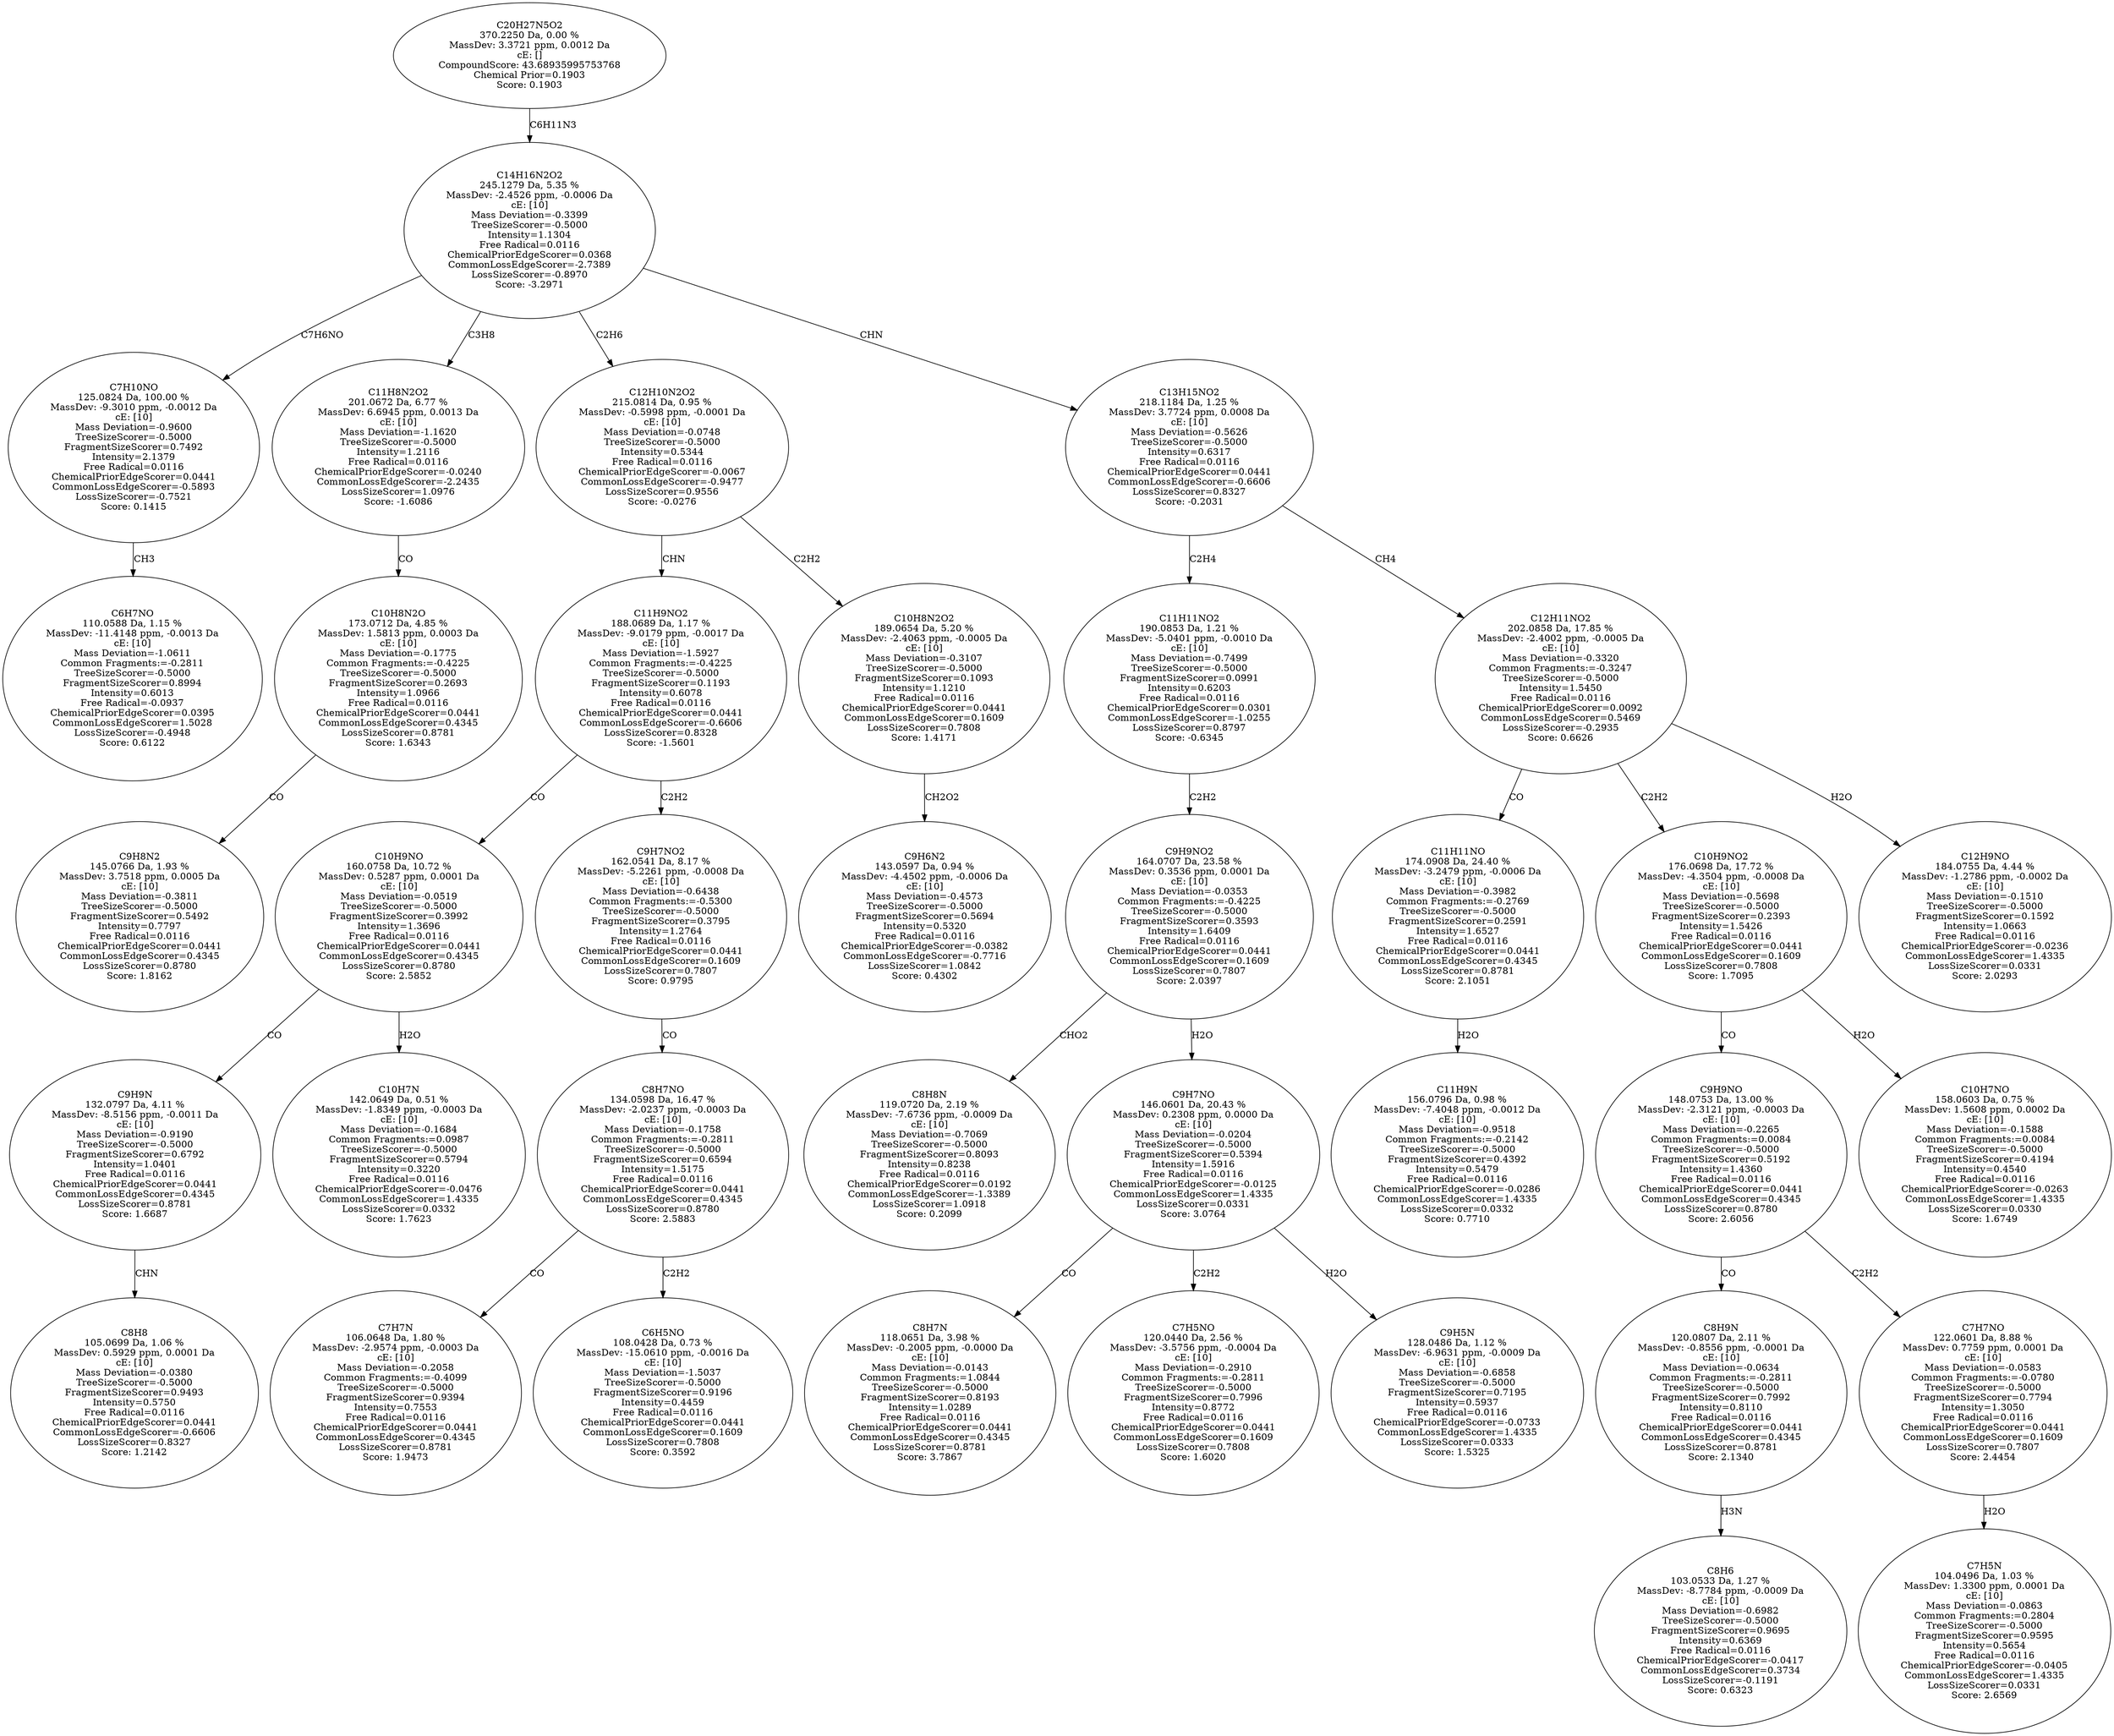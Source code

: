 strict digraph {
v1 [label="C6H7NO\n110.0588 Da, 1.15 %\nMassDev: -11.4148 ppm, -0.0013 Da\ncE: [10]\nMass Deviation=-1.0611\nCommon Fragments:=-0.2811\nTreeSizeScorer=-0.5000\nFragmentSizeScorer=0.8994\nIntensity=0.6013\nFree Radical=-0.0937\nChemicalPriorEdgeScorer=0.0395\nCommonLossEdgeScorer=1.5028\nLossSizeScorer=-0.4948\nScore: 0.6122"];
v2 [label="C7H10NO\n125.0824 Da, 100.00 %\nMassDev: -9.3010 ppm, -0.0012 Da\ncE: [10]\nMass Deviation=-0.9600\nTreeSizeScorer=-0.5000\nFragmentSizeScorer=0.7492\nIntensity=2.1379\nFree Radical=0.0116\nChemicalPriorEdgeScorer=0.0441\nCommonLossEdgeScorer=-0.5893\nLossSizeScorer=-0.7521\nScore: 0.1415"];
v3 [label="C9H8N2\n145.0766 Da, 1.93 %\nMassDev: 3.7518 ppm, 0.0005 Da\ncE: [10]\nMass Deviation=-0.3811\nTreeSizeScorer=-0.5000\nFragmentSizeScorer=0.5492\nIntensity=0.7797\nFree Radical=0.0116\nChemicalPriorEdgeScorer=0.0441\nCommonLossEdgeScorer=0.4345\nLossSizeScorer=0.8780\nScore: 1.8162"];
v4 [label="C10H8N2O\n173.0712 Da, 4.85 %\nMassDev: 1.5813 ppm, 0.0003 Da\ncE: [10]\nMass Deviation=-0.1775\nCommon Fragments:=-0.4225\nTreeSizeScorer=-0.5000\nFragmentSizeScorer=0.2693\nIntensity=1.0966\nFree Radical=0.0116\nChemicalPriorEdgeScorer=0.0441\nCommonLossEdgeScorer=0.4345\nLossSizeScorer=0.8781\nScore: 1.6343"];
v5 [label="C11H8N2O2\n201.0672 Da, 6.77 %\nMassDev: 6.6945 ppm, 0.0013 Da\ncE: [10]\nMass Deviation=-1.1620\nTreeSizeScorer=-0.5000\nIntensity=1.2116\nFree Radical=0.0116\nChemicalPriorEdgeScorer=-0.0240\nCommonLossEdgeScorer=-2.2435\nLossSizeScorer=1.0976\nScore: -1.6086"];
v6 [label="C8H8\n105.0699 Da, 1.06 %\nMassDev: 0.5929 ppm, 0.0001 Da\ncE: [10]\nMass Deviation=-0.0380\nTreeSizeScorer=-0.5000\nFragmentSizeScorer=0.9493\nIntensity=0.5750\nFree Radical=0.0116\nChemicalPriorEdgeScorer=0.0441\nCommonLossEdgeScorer=-0.6606\nLossSizeScorer=0.8327\nScore: 1.2142"];
v7 [label="C9H9N\n132.0797 Da, 4.11 %\nMassDev: -8.5156 ppm, -0.0011 Da\ncE: [10]\nMass Deviation=-0.9190\nTreeSizeScorer=-0.5000\nFragmentSizeScorer=0.6792\nIntensity=1.0401\nFree Radical=0.0116\nChemicalPriorEdgeScorer=0.0441\nCommonLossEdgeScorer=0.4345\nLossSizeScorer=0.8781\nScore: 1.6687"];
v8 [label="C10H7N\n142.0649 Da, 0.51 %\nMassDev: -1.8349 ppm, -0.0003 Da\ncE: [10]\nMass Deviation=-0.1684\nCommon Fragments:=0.0987\nTreeSizeScorer=-0.5000\nFragmentSizeScorer=0.5794\nIntensity=0.3220\nFree Radical=0.0116\nChemicalPriorEdgeScorer=-0.0476\nCommonLossEdgeScorer=1.4335\nLossSizeScorer=0.0332\nScore: 1.7623"];
v9 [label="C10H9NO\n160.0758 Da, 10.72 %\nMassDev: 0.5287 ppm, 0.0001 Da\ncE: [10]\nMass Deviation=-0.0519\nTreeSizeScorer=-0.5000\nFragmentSizeScorer=0.3992\nIntensity=1.3696\nFree Radical=0.0116\nChemicalPriorEdgeScorer=0.0441\nCommonLossEdgeScorer=0.4345\nLossSizeScorer=0.8780\nScore: 2.5852"];
v10 [label="C7H7N\n106.0648 Da, 1.80 %\nMassDev: -2.9574 ppm, -0.0003 Da\ncE: [10]\nMass Deviation=-0.2058\nCommon Fragments:=-0.4099\nTreeSizeScorer=-0.5000\nFragmentSizeScorer=0.9394\nIntensity=0.7553\nFree Radical=0.0116\nChemicalPriorEdgeScorer=0.0441\nCommonLossEdgeScorer=0.4345\nLossSizeScorer=0.8781\nScore: 1.9473"];
v11 [label="C6H5NO\n108.0428 Da, 0.73 %\nMassDev: -15.0610 ppm, -0.0016 Da\ncE: [10]\nMass Deviation=-1.5037\nTreeSizeScorer=-0.5000\nFragmentSizeScorer=0.9196\nIntensity=0.4459\nFree Radical=0.0116\nChemicalPriorEdgeScorer=0.0441\nCommonLossEdgeScorer=0.1609\nLossSizeScorer=0.7808\nScore: 0.3592"];
v12 [label="C8H7NO\n134.0598 Da, 16.47 %\nMassDev: -2.0237 ppm, -0.0003 Da\ncE: [10]\nMass Deviation=-0.1758\nCommon Fragments:=-0.2811\nTreeSizeScorer=-0.5000\nFragmentSizeScorer=0.6594\nIntensity=1.5175\nFree Radical=0.0116\nChemicalPriorEdgeScorer=0.0441\nCommonLossEdgeScorer=0.4345\nLossSizeScorer=0.8780\nScore: 2.5883"];
v13 [label="C9H7NO2\n162.0541 Da, 8.17 %\nMassDev: -5.2261 ppm, -0.0008 Da\ncE: [10]\nMass Deviation=-0.6438\nCommon Fragments:=-0.5300\nTreeSizeScorer=-0.5000\nFragmentSizeScorer=0.3795\nIntensity=1.2764\nFree Radical=0.0116\nChemicalPriorEdgeScorer=0.0441\nCommonLossEdgeScorer=0.1609\nLossSizeScorer=0.7807\nScore: 0.9795"];
v14 [label="C11H9NO2\n188.0689 Da, 1.17 %\nMassDev: -9.0179 ppm, -0.0017 Da\ncE: [10]\nMass Deviation=-1.5927\nCommon Fragments:=-0.4225\nTreeSizeScorer=-0.5000\nFragmentSizeScorer=0.1193\nIntensity=0.6078\nFree Radical=0.0116\nChemicalPriorEdgeScorer=0.0441\nCommonLossEdgeScorer=-0.6606\nLossSizeScorer=0.8328\nScore: -1.5601"];
v15 [label="C9H6N2\n143.0597 Da, 0.94 %\nMassDev: -4.4502 ppm, -0.0006 Da\ncE: [10]\nMass Deviation=-0.4573\nTreeSizeScorer=-0.5000\nFragmentSizeScorer=0.5694\nIntensity=0.5320\nFree Radical=0.0116\nChemicalPriorEdgeScorer=-0.0382\nCommonLossEdgeScorer=-0.7716\nLossSizeScorer=1.0842\nScore: 0.4302"];
v16 [label="C10H8N2O2\n189.0654 Da, 5.20 %\nMassDev: -2.4063 ppm, -0.0005 Da\ncE: [10]\nMass Deviation=-0.3107\nTreeSizeScorer=-0.5000\nFragmentSizeScorer=0.1093\nIntensity=1.1210\nFree Radical=0.0116\nChemicalPriorEdgeScorer=0.0441\nCommonLossEdgeScorer=0.1609\nLossSizeScorer=0.7808\nScore: 1.4171"];
v17 [label="C12H10N2O2\n215.0814 Da, 0.95 %\nMassDev: -0.5998 ppm, -0.0001 Da\ncE: [10]\nMass Deviation=-0.0748\nTreeSizeScorer=-0.5000\nIntensity=0.5344\nFree Radical=0.0116\nChemicalPriorEdgeScorer=-0.0067\nCommonLossEdgeScorer=-0.9477\nLossSizeScorer=0.9556\nScore: -0.0276"];
v18 [label="C8H8N\n119.0720 Da, 2.19 %\nMassDev: -7.6736 ppm, -0.0009 Da\ncE: [10]\nMass Deviation=-0.7069\nTreeSizeScorer=-0.5000\nFragmentSizeScorer=0.8093\nIntensity=0.8238\nFree Radical=0.0116\nChemicalPriorEdgeScorer=0.0192\nCommonLossEdgeScorer=-1.3389\nLossSizeScorer=1.0918\nScore: 0.2099"];
v19 [label="C8H7N\n118.0651 Da, 3.98 %\nMassDev: -0.2005 ppm, -0.0000 Da\ncE: [10]\nMass Deviation=-0.0143\nCommon Fragments:=1.0844\nTreeSizeScorer=-0.5000\nFragmentSizeScorer=0.8193\nIntensity=1.0289\nFree Radical=0.0116\nChemicalPriorEdgeScorer=0.0441\nCommonLossEdgeScorer=0.4345\nLossSizeScorer=0.8781\nScore: 3.7867"];
v20 [label="C7H5NO\n120.0440 Da, 2.56 %\nMassDev: -3.5756 ppm, -0.0004 Da\ncE: [10]\nMass Deviation=-0.2910\nCommon Fragments:=-0.2811\nTreeSizeScorer=-0.5000\nFragmentSizeScorer=0.7996\nIntensity=0.8772\nFree Radical=0.0116\nChemicalPriorEdgeScorer=0.0441\nCommonLossEdgeScorer=0.1609\nLossSizeScorer=0.7808\nScore: 1.6020"];
v21 [label="C9H5N\n128.0486 Da, 1.12 %\nMassDev: -6.9631 ppm, -0.0009 Da\ncE: [10]\nMass Deviation=-0.6858\nTreeSizeScorer=-0.5000\nFragmentSizeScorer=0.7195\nIntensity=0.5937\nFree Radical=0.0116\nChemicalPriorEdgeScorer=-0.0733\nCommonLossEdgeScorer=1.4335\nLossSizeScorer=0.0333\nScore: 1.5325"];
v22 [label="C9H7NO\n146.0601 Da, 20.43 %\nMassDev: 0.2308 ppm, 0.0000 Da\ncE: [10]\nMass Deviation=-0.0204\nTreeSizeScorer=-0.5000\nFragmentSizeScorer=0.5394\nIntensity=1.5916\nFree Radical=0.0116\nChemicalPriorEdgeScorer=-0.0125\nCommonLossEdgeScorer=1.4335\nLossSizeScorer=0.0331\nScore: 3.0764"];
v23 [label="C9H9NO2\n164.0707 Da, 23.58 %\nMassDev: 0.3536 ppm, 0.0001 Da\ncE: [10]\nMass Deviation=-0.0353\nCommon Fragments:=-0.4225\nTreeSizeScorer=-0.5000\nFragmentSizeScorer=0.3593\nIntensity=1.6409\nFree Radical=0.0116\nChemicalPriorEdgeScorer=0.0441\nCommonLossEdgeScorer=0.1609\nLossSizeScorer=0.7807\nScore: 2.0397"];
v24 [label="C11H11NO2\n190.0853 Da, 1.21 %\nMassDev: -5.0401 ppm, -0.0010 Da\ncE: [10]\nMass Deviation=-0.7499\nTreeSizeScorer=-0.5000\nFragmentSizeScorer=0.0991\nIntensity=0.6203\nFree Radical=0.0116\nChemicalPriorEdgeScorer=0.0301\nCommonLossEdgeScorer=-1.0255\nLossSizeScorer=0.8797\nScore: -0.6345"];
v25 [label="C11H9N\n156.0796 Da, 0.98 %\nMassDev: -7.4048 ppm, -0.0012 Da\ncE: [10]\nMass Deviation=-0.9518\nCommon Fragments:=-0.2142\nTreeSizeScorer=-0.5000\nFragmentSizeScorer=0.4392\nIntensity=0.5479\nFree Radical=0.0116\nChemicalPriorEdgeScorer=-0.0286\nCommonLossEdgeScorer=1.4335\nLossSizeScorer=0.0332\nScore: 0.7710"];
v26 [label="C11H11NO\n174.0908 Da, 24.40 %\nMassDev: -3.2479 ppm, -0.0006 Da\ncE: [10]\nMass Deviation=-0.3982\nCommon Fragments:=-0.2769\nTreeSizeScorer=-0.5000\nFragmentSizeScorer=0.2591\nIntensity=1.6527\nFree Radical=0.0116\nChemicalPriorEdgeScorer=0.0441\nCommonLossEdgeScorer=0.4345\nLossSizeScorer=0.8781\nScore: 2.1051"];
v27 [label="C8H6\n103.0533 Da, 1.27 %\nMassDev: -8.7784 ppm, -0.0009 Da\ncE: [10]\nMass Deviation=-0.6982\nTreeSizeScorer=-0.5000\nFragmentSizeScorer=0.9695\nIntensity=0.6369\nFree Radical=0.0116\nChemicalPriorEdgeScorer=-0.0417\nCommonLossEdgeScorer=0.3734\nLossSizeScorer=-0.1191\nScore: 0.6323"];
v28 [label="C8H9N\n120.0807 Da, 2.11 %\nMassDev: -0.8556 ppm, -0.0001 Da\ncE: [10]\nMass Deviation=-0.0634\nCommon Fragments:=-0.2811\nTreeSizeScorer=-0.5000\nFragmentSizeScorer=0.7992\nIntensity=0.8110\nFree Radical=0.0116\nChemicalPriorEdgeScorer=0.0441\nCommonLossEdgeScorer=0.4345\nLossSizeScorer=0.8781\nScore: 2.1340"];
v29 [label="C7H5N\n104.0496 Da, 1.03 %\nMassDev: 1.3300 ppm, 0.0001 Da\ncE: [10]\nMass Deviation=-0.0863\nCommon Fragments:=0.2804\nTreeSizeScorer=-0.5000\nFragmentSizeScorer=0.9595\nIntensity=0.5654\nFree Radical=0.0116\nChemicalPriorEdgeScorer=-0.0405\nCommonLossEdgeScorer=1.4335\nLossSizeScorer=0.0331\nScore: 2.6569"];
v30 [label="C7H7NO\n122.0601 Da, 8.88 %\nMassDev: 0.7759 ppm, 0.0001 Da\ncE: [10]\nMass Deviation=-0.0583\nCommon Fragments:=-0.0780\nTreeSizeScorer=-0.5000\nFragmentSizeScorer=0.7794\nIntensity=1.3050\nFree Radical=0.0116\nChemicalPriorEdgeScorer=0.0441\nCommonLossEdgeScorer=0.1609\nLossSizeScorer=0.7807\nScore: 2.4454"];
v31 [label="C9H9NO\n148.0753 Da, 13.00 %\nMassDev: -2.3121 ppm, -0.0003 Da\ncE: [10]\nMass Deviation=-0.2265\nCommon Fragments:=0.0084\nTreeSizeScorer=-0.5000\nFragmentSizeScorer=0.5192\nIntensity=1.4360\nFree Radical=0.0116\nChemicalPriorEdgeScorer=0.0441\nCommonLossEdgeScorer=0.4345\nLossSizeScorer=0.8780\nScore: 2.6056"];
v32 [label="C10H7NO\n158.0603 Da, 0.75 %\nMassDev: 1.5608 ppm, 0.0002 Da\ncE: [10]\nMass Deviation=-0.1588\nCommon Fragments:=0.0084\nTreeSizeScorer=-0.5000\nFragmentSizeScorer=0.4194\nIntensity=0.4540\nFree Radical=0.0116\nChemicalPriorEdgeScorer=-0.0263\nCommonLossEdgeScorer=1.4335\nLossSizeScorer=0.0330\nScore: 1.6749"];
v33 [label="C10H9NO2\n176.0698 Da, 17.72 %\nMassDev: -4.3504 ppm, -0.0008 Da\ncE: [10]\nMass Deviation=-0.5698\nTreeSizeScorer=-0.5000\nFragmentSizeScorer=0.2393\nIntensity=1.5426\nFree Radical=0.0116\nChemicalPriorEdgeScorer=0.0441\nCommonLossEdgeScorer=0.1609\nLossSizeScorer=0.7808\nScore: 1.7095"];
v34 [label="C12H9NO\n184.0755 Da, 4.44 %\nMassDev: -1.2786 ppm, -0.0002 Da\ncE: [10]\nMass Deviation=-0.1510\nTreeSizeScorer=-0.5000\nFragmentSizeScorer=0.1592\nIntensity=1.0663\nFree Radical=0.0116\nChemicalPriorEdgeScorer=-0.0236\nCommonLossEdgeScorer=1.4335\nLossSizeScorer=0.0331\nScore: 2.0293"];
v35 [label="C12H11NO2\n202.0858 Da, 17.85 %\nMassDev: -2.4002 ppm, -0.0005 Da\ncE: [10]\nMass Deviation=-0.3320\nCommon Fragments:=-0.3247\nTreeSizeScorer=-0.5000\nIntensity=1.5450\nFree Radical=0.0116\nChemicalPriorEdgeScorer=0.0092\nCommonLossEdgeScorer=0.5469\nLossSizeScorer=-0.2935\nScore: 0.6626"];
v36 [label="C13H15NO2\n218.1184 Da, 1.25 %\nMassDev: 3.7724 ppm, 0.0008 Da\ncE: [10]\nMass Deviation=-0.5626\nTreeSizeScorer=-0.5000\nIntensity=0.6317\nFree Radical=0.0116\nChemicalPriorEdgeScorer=0.0441\nCommonLossEdgeScorer=-0.6606\nLossSizeScorer=0.8327\nScore: -0.2031"];
v37 [label="C14H16N2O2\n245.1279 Da, 5.35 %\nMassDev: -2.4526 ppm, -0.0006 Da\ncE: [10]\nMass Deviation=-0.3399\nTreeSizeScorer=-0.5000\nIntensity=1.1304\nFree Radical=0.0116\nChemicalPriorEdgeScorer=0.0368\nCommonLossEdgeScorer=-2.7389\nLossSizeScorer=-0.8970\nScore: -3.2971"];
v38 [label="C20H27N5O2\n370.2250 Da, 0.00 %\nMassDev: 3.3721 ppm, 0.0012 Da\ncE: []\nCompoundScore: 43.68935995753768\nChemical Prior=0.1903\nScore: 0.1903"];
v2 -> v1 [label="CH3"];
v37 -> v2 [label="C7H6NO"];
v4 -> v3 [label="CO"];
v5 -> v4 [label="CO"];
v37 -> v5 [label="C3H8"];
v7 -> v6 [label="CHN"];
v9 -> v7 [label="CO"];
v9 -> v8 [label="H2O"];
v14 -> v9 [label="CO"];
v12 -> v10 [label="CO"];
v12 -> v11 [label="C2H2"];
v13 -> v12 [label="CO"];
v14 -> v13 [label="C2H2"];
v17 -> v14 [label="CHN"];
v16 -> v15 [label="CH2O2"];
v17 -> v16 [label="C2H2"];
v37 -> v17 [label="C2H6"];
v23 -> v18 [label="CHO2"];
v22 -> v19 [label="CO"];
v22 -> v20 [label="C2H2"];
v22 -> v21 [label="H2O"];
v23 -> v22 [label="H2O"];
v24 -> v23 [label="C2H2"];
v36 -> v24 [label="C2H4"];
v26 -> v25 [label="H2O"];
v35 -> v26 [label="CO"];
v28 -> v27 [label="H3N"];
v31 -> v28 [label="CO"];
v30 -> v29 [label="H2O"];
v31 -> v30 [label="C2H2"];
v33 -> v31 [label="CO"];
v33 -> v32 [label="H2O"];
v35 -> v33 [label="C2H2"];
v35 -> v34 [label="H2O"];
v36 -> v35 [label="CH4"];
v37 -> v36 [label="CHN"];
v38 -> v37 [label="C6H11N3"];
}